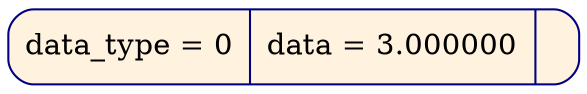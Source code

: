 digraph
{
node [shape = Mrecord, color  = "navy", style = "filled"];
node0x619000000a80[label = " data_type = 0 | data = 3.000000 | ", fillcolor = "#fff3e0", rank = 0];
}
